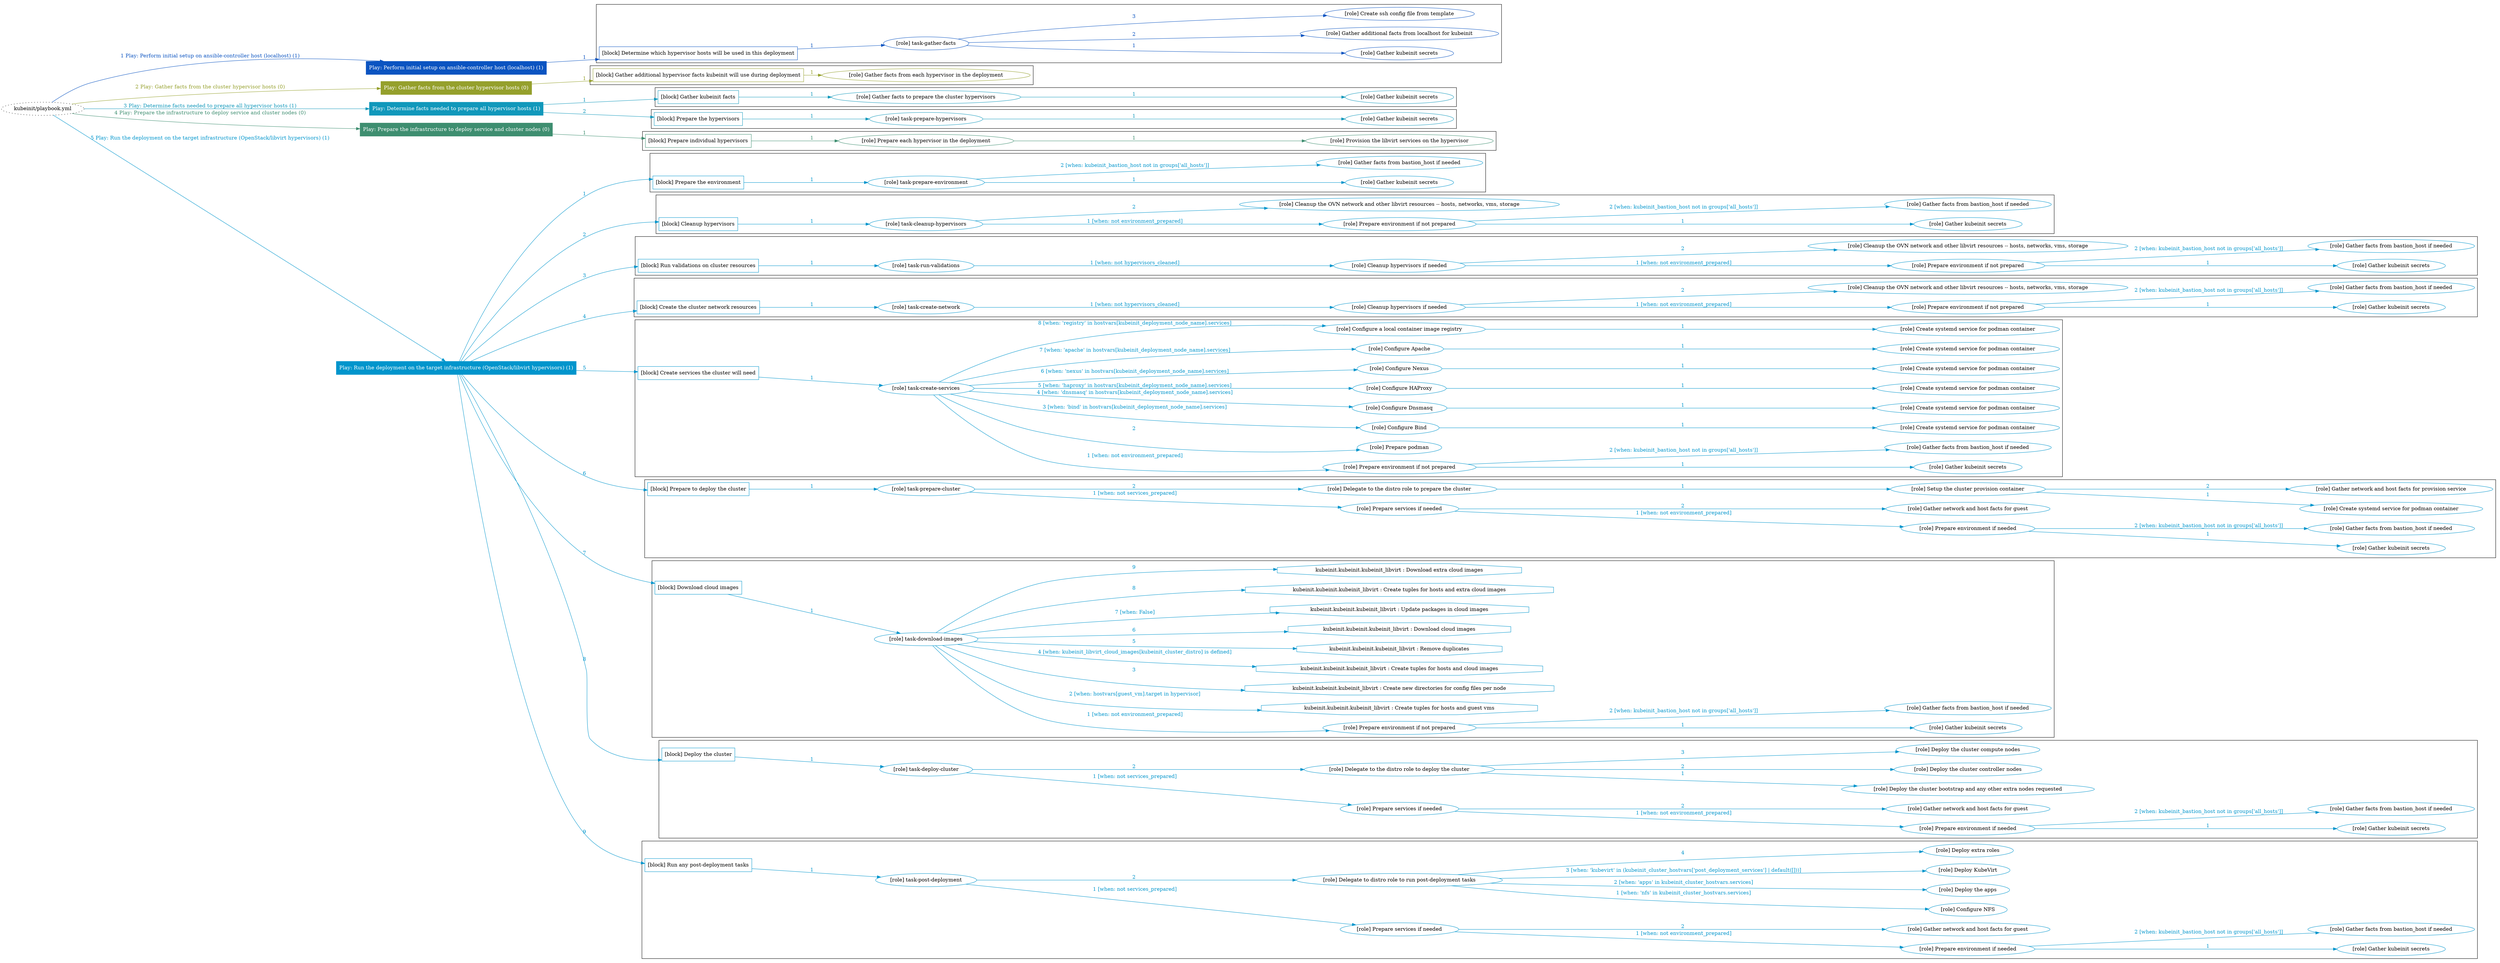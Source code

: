 digraph {
	graph [concentrate=true ordering=in rankdir=LR ratio=fill]
	edge [esep=5 sep=10]
	"kubeinit/playbook.yml" [URL="/home/runner/work/kubeinit/kubeinit/kubeinit/playbook.yml" id=playbook_c3d411af style=dotted]
	"kubeinit/playbook.yml" -> play_475c5aeb [label="1 Play: Perform initial setup on ansible-controller host (localhost) (1)" color="#0b54c1" fontcolor="#0b54c1" id=edge_play_475c5aeb labeltooltip="1 Play: Perform initial setup on ansible-controller host (localhost) (1)" tooltip="1 Play: Perform initial setup on ansible-controller host (localhost) (1)"]
	subgraph "Play: Perform initial setup on ansible-controller host (localhost) (1)" {
		play_475c5aeb [label="Play: Perform initial setup on ansible-controller host (localhost) (1)" URL="/home/runner/work/kubeinit/kubeinit/kubeinit/playbook.yml" color="#0b54c1" fontcolor="#ffffff" id=play_475c5aeb shape=box style=filled tooltip=localhost]
		play_475c5aeb -> block_313d60cf [label=1 color="#0b54c1" fontcolor="#0b54c1" id=edge_block_313d60cf labeltooltip=1 tooltip=1]
		subgraph cluster_block_313d60cf {
			block_313d60cf [label="[block] Determine which hypervisor hosts will be used in this deployment" URL="/home/runner/work/kubeinit/kubeinit/kubeinit/playbook.yml" color="#0b54c1" id=block_313d60cf labeltooltip="Determine which hypervisor hosts will be used in this deployment" shape=box tooltip="Determine which hypervisor hosts will be used in this deployment"]
			block_313d60cf -> role_494fa018 [label="1 " color="#0b54c1" fontcolor="#0b54c1" id=edge_role_494fa018 labeltooltip="1 " tooltip="1 "]
			subgraph "task-gather-facts" {
				role_494fa018 [label="[role] task-gather-facts" URL="/home/runner/work/kubeinit/kubeinit/kubeinit/playbook.yml" color="#0b54c1" id=role_494fa018 tooltip="task-gather-facts"]
				role_494fa018 -> role_35796279 [label="1 " color="#0b54c1" fontcolor="#0b54c1" id=edge_role_35796279 labeltooltip="1 " tooltip="1 "]
				subgraph "Gather kubeinit secrets" {
					role_35796279 [label="[role] Gather kubeinit secrets" URL="/home/runner/.ansible/collections/ansible_collections/kubeinit/kubeinit/roles/kubeinit_prepare/tasks/build_hypervisors_group.yml" color="#0b54c1" id=role_35796279 tooltip="Gather kubeinit secrets"]
				}
				role_494fa018 -> role_2ae1e38d [label="2 " color="#0b54c1" fontcolor="#0b54c1" id=edge_role_2ae1e38d labeltooltip="2 " tooltip="2 "]
				subgraph "Gather additional facts from localhost for kubeinit" {
					role_2ae1e38d [label="[role] Gather additional facts from localhost for kubeinit" URL="/home/runner/.ansible/collections/ansible_collections/kubeinit/kubeinit/roles/kubeinit_prepare/tasks/build_hypervisors_group.yml" color="#0b54c1" id=role_2ae1e38d tooltip="Gather additional facts from localhost for kubeinit"]
				}
				role_494fa018 -> role_df6ce747 [label="3 " color="#0b54c1" fontcolor="#0b54c1" id=edge_role_df6ce747 labeltooltip="3 " tooltip="3 "]
				subgraph "Create ssh config file from template" {
					role_df6ce747 [label="[role] Create ssh config file from template" URL="/home/runner/.ansible/collections/ansible_collections/kubeinit/kubeinit/roles/kubeinit_prepare/tasks/build_hypervisors_group.yml" color="#0b54c1" id=role_df6ce747 tooltip="Create ssh config file from template"]
				}
			}
		}
	}
	"kubeinit/playbook.yml" -> play_babb8f64 [label="2 Play: Gather facts from the cluster hypervisor hosts (0)" color="#95a02c" fontcolor="#95a02c" id=edge_play_babb8f64 labeltooltip="2 Play: Gather facts from the cluster hypervisor hosts (0)" tooltip="2 Play: Gather facts from the cluster hypervisor hosts (0)"]
	subgraph "Play: Gather facts from the cluster hypervisor hosts (0)" {
		play_babb8f64 [label="Play: Gather facts from the cluster hypervisor hosts (0)" URL="/home/runner/work/kubeinit/kubeinit/kubeinit/playbook.yml" color="#95a02c" fontcolor="#ffffff" id=play_babb8f64 shape=box style=filled tooltip="Play: Gather facts from the cluster hypervisor hosts (0)"]
		play_babb8f64 -> block_ed872b72 [label=1 color="#95a02c" fontcolor="#95a02c" id=edge_block_ed872b72 labeltooltip=1 tooltip=1]
		subgraph cluster_block_ed872b72 {
			block_ed872b72 [label="[block] Gather additional hypervisor facts kubeinit will use during deployment" URL="/home/runner/work/kubeinit/kubeinit/kubeinit/playbook.yml" color="#95a02c" id=block_ed872b72 labeltooltip="Gather additional hypervisor facts kubeinit will use during deployment" shape=box tooltip="Gather additional hypervisor facts kubeinit will use during deployment"]
			block_ed872b72 -> role_a826edce [label="1 " color="#95a02c" fontcolor="#95a02c" id=edge_role_a826edce labeltooltip="1 " tooltip="1 "]
			subgraph "Gather facts from each hypervisor in the deployment" {
				role_a826edce [label="[role] Gather facts from each hypervisor in the deployment" URL="/home/runner/work/kubeinit/kubeinit/kubeinit/playbook.yml" color="#95a02c" id=role_a826edce tooltip="Gather facts from each hypervisor in the deployment"]
			}
		}
	}
	"kubeinit/playbook.yml" -> play_6c5be7d2 [label="3 Play: Determine facts needed to prepare all hypervisor hosts (1)" color="#1198bb" fontcolor="#1198bb" id=edge_play_6c5be7d2 labeltooltip="3 Play: Determine facts needed to prepare all hypervisor hosts (1)" tooltip="3 Play: Determine facts needed to prepare all hypervisor hosts (1)"]
	subgraph "Play: Determine facts needed to prepare all hypervisor hosts (1)" {
		play_6c5be7d2 [label="Play: Determine facts needed to prepare all hypervisor hosts (1)" URL="/home/runner/work/kubeinit/kubeinit/kubeinit/playbook.yml" color="#1198bb" fontcolor="#ffffff" id=play_6c5be7d2 shape=box style=filled tooltip=localhost]
		play_6c5be7d2 -> block_81e67b9b [label=1 color="#1198bb" fontcolor="#1198bb" id=edge_block_81e67b9b labeltooltip=1 tooltip=1]
		subgraph cluster_block_81e67b9b {
			block_81e67b9b [label="[block] Gather kubeinit facts" URL="/home/runner/work/kubeinit/kubeinit/kubeinit/playbook.yml" color="#1198bb" id=block_81e67b9b labeltooltip="Gather kubeinit facts" shape=box tooltip="Gather kubeinit facts"]
			block_81e67b9b -> role_1626d536 [label="1 " color="#1198bb" fontcolor="#1198bb" id=edge_role_1626d536 labeltooltip="1 " tooltip="1 "]
			subgraph "Gather facts to prepare the cluster hypervisors" {
				role_1626d536 [label="[role] Gather facts to prepare the cluster hypervisors" URL="/home/runner/work/kubeinit/kubeinit/kubeinit/playbook.yml" color="#1198bb" id=role_1626d536 tooltip="Gather facts to prepare the cluster hypervisors"]
				role_1626d536 -> role_15b16beb [label="1 " color="#1198bb" fontcolor="#1198bb" id=edge_role_15b16beb labeltooltip="1 " tooltip="1 "]
				subgraph "Gather kubeinit secrets" {
					role_15b16beb [label="[role] Gather kubeinit secrets" URL="/home/runner/.ansible/collections/ansible_collections/kubeinit/kubeinit/roles/kubeinit_prepare/tasks/gather_kubeinit_facts.yml" color="#1198bb" id=role_15b16beb tooltip="Gather kubeinit secrets"]
				}
			}
		}
		play_6c5be7d2 -> block_875eafe0 [label=2 color="#1198bb" fontcolor="#1198bb" id=edge_block_875eafe0 labeltooltip=2 tooltip=2]
		subgraph cluster_block_875eafe0 {
			block_875eafe0 [label="[block] Prepare the hypervisors" URL="/home/runner/work/kubeinit/kubeinit/kubeinit/playbook.yml" color="#1198bb" id=block_875eafe0 labeltooltip="Prepare the hypervisors" shape=box tooltip="Prepare the hypervisors"]
			block_875eafe0 -> role_20a3a3e4 [label="1 " color="#1198bb" fontcolor="#1198bb" id=edge_role_20a3a3e4 labeltooltip="1 " tooltip="1 "]
			subgraph "task-prepare-hypervisors" {
				role_20a3a3e4 [label="[role] task-prepare-hypervisors" URL="/home/runner/work/kubeinit/kubeinit/kubeinit/playbook.yml" color="#1198bb" id=role_20a3a3e4 tooltip="task-prepare-hypervisors"]
				role_20a3a3e4 -> role_299aad04 [label="1 " color="#1198bb" fontcolor="#1198bb" id=edge_role_299aad04 labeltooltip="1 " tooltip="1 "]
				subgraph "Gather kubeinit secrets" {
					role_299aad04 [label="[role] Gather kubeinit secrets" URL="/home/runner/.ansible/collections/ansible_collections/kubeinit/kubeinit/roles/kubeinit_prepare/tasks/gather_kubeinit_facts.yml" color="#1198bb" id=role_299aad04 tooltip="Gather kubeinit secrets"]
				}
			}
		}
	}
	"kubeinit/playbook.yml" -> play_3c655bbd [label="4 Play: Prepare the infrastructure to deploy service and cluster nodes (0)" color="#3e8e70" fontcolor="#3e8e70" id=edge_play_3c655bbd labeltooltip="4 Play: Prepare the infrastructure to deploy service and cluster nodes (0)" tooltip="4 Play: Prepare the infrastructure to deploy service and cluster nodes (0)"]
	subgraph "Play: Prepare the infrastructure to deploy service and cluster nodes (0)" {
		play_3c655bbd [label="Play: Prepare the infrastructure to deploy service and cluster nodes (0)" URL="/home/runner/work/kubeinit/kubeinit/kubeinit/playbook.yml" color="#3e8e70" fontcolor="#ffffff" id=play_3c655bbd shape=box style=filled tooltip="Play: Prepare the infrastructure to deploy service and cluster nodes (0)"]
		play_3c655bbd -> block_c55168a2 [label=1 color="#3e8e70" fontcolor="#3e8e70" id=edge_block_c55168a2 labeltooltip=1 tooltip=1]
		subgraph cluster_block_c55168a2 {
			block_c55168a2 [label="[block] Prepare individual hypervisors" URL="/home/runner/work/kubeinit/kubeinit/kubeinit/playbook.yml" color="#3e8e70" id=block_c55168a2 labeltooltip="Prepare individual hypervisors" shape=box tooltip="Prepare individual hypervisors"]
			block_c55168a2 -> role_19f24fe9 [label="1 " color="#3e8e70" fontcolor="#3e8e70" id=edge_role_19f24fe9 labeltooltip="1 " tooltip="1 "]
			subgraph "Prepare each hypervisor in the deployment" {
				role_19f24fe9 [label="[role] Prepare each hypervisor in the deployment" URL="/home/runner/work/kubeinit/kubeinit/kubeinit/playbook.yml" color="#3e8e70" id=role_19f24fe9 tooltip="Prepare each hypervisor in the deployment"]
				role_19f24fe9 -> role_aeeb70b9 [label="1 " color="#3e8e70" fontcolor="#3e8e70" id=edge_role_aeeb70b9 labeltooltip="1 " tooltip="1 "]
				subgraph "Provision the libvirt services on the hypervisor" {
					role_aeeb70b9 [label="[role] Provision the libvirt services on the hypervisor" URL="/home/runner/.ansible/collections/ansible_collections/kubeinit/kubeinit/roles/kubeinit_prepare/tasks/prepare_hypervisor.yml" color="#3e8e70" id=role_aeeb70b9 tooltip="Provision the libvirt services on the hypervisor"]
				}
			}
		}
	}
	"kubeinit/playbook.yml" -> play_76abeaf4 [label="5 Play: Run the deployment on the target infrastructure (OpenStack/libvirt hypervisors) (1)" color="#0095cc" fontcolor="#0095cc" id=edge_play_76abeaf4 labeltooltip="5 Play: Run the deployment on the target infrastructure (OpenStack/libvirt hypervisors) (1)" tooltip="5 Play: Run the deployment on the target infrastructure (OpenStack/libvirt hypervisors) (1)"]
	subgraph "Play: Run the deployment on the target infrastructure (OpenStack/libvirt hypervisors) (1)" {
		play_76abeaf4 [label="Play: Run the deployment on the target infrastructure (OpenStack/libvirt hypervisors) (1)" URL="/home/runner/work/kubeinit/kubeinit/kubeinit/playbook.yml" color="#0095cc" fontcolor="#ffffff" id=play_76abeaf4 shape=box style=filled tooltip=localhost]
		play_76abeaf4 -> block_72ba8a3d [label=1 color="#0095cc" fontcolor="#0095cc" id=edge_block_72ba8a3d labeltooltip=1 tooltip=1]
		subgraph cluster_block_72ba8a3d {
			block_72ba8a3d [label="[block] Prepare the environment" URL="/home/runner/work/kubeinit/kubeinit/kubeinit/playbook.yml" color="#0095cc" id=block_72ba8a3d labeltooltip="Prepare the environment" shape=box tooltip="Prepare the environment"]
			block_72ba8a3d -> role_236fcc80 [label="1 " color="#0095cc" fontcolor="#0095cc" id=edge_role_236fcc80 labeltooltip="1 " tooltip="1 "]
			subgraph "task-prepare-environment" {
				role_236fcc80 [label="[role] task-prepare-environment" URL="/home/runner/work/kubeinit/kubeinit/kubeinit/playbook.yml" color="#0095cc" id=role_236fcc80 tooltip="task-prepare-environment"]
				role_236fcc80 -> role_4f8e2101 [label="1 " color="#0095cc" fontcolor="#0095cc" id=edge_role_4f8e2101 labeltooltip="1 " tooltip="1 "]
				subgraph "Gather kubeinit secrets" {
					role_4f8e2101 [label="[role] Gather kubeinit secrets" URL="/home/runner/.ansible/collections/ansible_collections/kubeinit/kubeinit/roles/kubeinit_prepare/tasks/gather_kubeinit_facts.yml" color="#0095cc" id=role_4f8e2101 tooltip="Gather kubeinit secrets"]
				}
				role_236fcc80 -> role_6fef2965 [label="2 [when: kubeinit_bastion_host not in groups['all_hosts']]" color="#0095cc" fontcolor="#0095cc" id=edge_role_6fef2965 labeltooltip="2 [when: kubeinit_bastion_host not in groups['all_hosts']]" tooltip="2 [when: kubeinit_bastion_host not in groups['all_hosts']]"]
				subgraph "Gather facts from bastion_host if needed" {
					role_6fef2965 [label="[role] Gather facts from bastion_host if needed" URL="/home/runner/.ansible/collections/ansible_collections/kubeinit/kubeinit/roles/kubeinit_prepare/tasks/main.yml" color="#0095cc" id=role_6fef2965 tooltip="Gather facts from bastion_host if needed"]
				}
			}
		}
		play_76abeaf4 -> block_6d4f36ee [label=2 color="#0095cc" fontcolor="#0095cc" id=edge_block_6d4f36ee labeltooltip=2 tooltip=2]
		subgraph cluster_block_6d4f36ee {
			block_6d4f36ee [label="[block] Cleanup hypervisors" URL="/home/runner/work/kubeinit/kubeinit/kubeinit/playbook.yml" color="#0095cc" id=block_6d4f36ee labeltooltip="Cleanup hypervisors" shape=box tooltip="Cleanup hypervisors"]
			block_6d4f36ee -> role_5893a1d4 [label="1 " color="#0095cc" fontcolor="#0095cc" id=edge_role_5893a1d4 labeltooltip="1 " tooltip="1 "]
			subgraph "task-cleanup-hypervisors" {
				role_5893a1d4 [label="[role] task-cleanup-hypervisors" URL="/home/runner/work/kubeinit/kubeinit/kubeinit/playbook.yml" color="#0095cc" id=role_5893a1d4 tooltip="task-cleanup-hypervisors"]
				role_5893a1d4 -> role_d867b64d [label="1 [when: not environment_prepared]" color="#0095cc" fontcolor="#0095cc" id=edge_role_d867b64d labeltooltip="1 [when: not environment_prepared]" tooltip="1 [when: not environment_prepared]"]
				subgraph "Prepare environment if not prepared" {
					role_d867b64d [label="[role] Prepare environment if not prepared" URL="/home/runner/.ansible/collections/ansible_collections/kubeinit/kubeinit/roles/kubeinit_libvirt/tasks/cleanup_hypervisors.yml" color="#0095cc" id=role_d867b64d tooltip="Prepare environment if not prepared"]
					role_d867b64d -> role_f54c5a6e [label="1 " color="#0095cc" fontcolor="#0095cc" id=edge_role_f54c5a6e labeltooltip="1 " tooltip="1 "]
					subgraph "Gather kubeinit secrets" {
						role_f54c5a6e [label="[role] Gather kubeinit secrets" URL="/home/runner/.ansible/collections/ansible_collections/kubeinit/kubeinit/roles/kubeinit_prepare/tasks/gather_kubeinit_facts.yml" color="#0095cc" id=role_f54c5a6e tooltip="Gather kubeinit secrets"]
					}
					role_d867b64d -> role_cecc98e5 [label="2 [when: kubeinit_bastion_host not in groups['all_hosts']]" color="#0095cc" fontcolor="#0095cc" id=edge_role_cecc98e5 labeltooltip="2 [when: kubeinit_bastion_host not in groups['all_hosts']]" tooltip="2 [when: kubeinit_bastion_host not in groups['all_hosts']]"]
					subgraph "Gather facts from bastion_host if needed" {
						role_cecc98e5 [label="[role] Gather facts from bastion_host if needed" URL="/home/runner/.ansible/collections/ansible_collections/kubeinit/kubeinit/roles/kubeinit_prepare/tasks/main.yml" color="#0095cc" id=role_cecc98e5 tooltip="Gather facts from bastion_host if needed"]
					}
				}
				role_5893a1d4 -> role_b8fb9c03 [label="2 " color="#0095cc" fontcolor="#0095cc" id=edge_role_b8fb9c03 labeltooltip="2 " tooltip="2 "]
				subgraph "Cleanup the OVN network and other libvirt resources -- hosts, networks, vms, storage" {
					role_b8fb9c03 [label="[role] Cleanup the OVN network and other libvirt resources -- hosts, networks, vms, storage" URL="/home/runner/.ansible/collections/ansible_collections/kubeinit/kubeinit/roles/kubeinit_libvirt/tasks/cleanup_hypervisors.yml" color="#0095cc" id=role_b8fb9c03 tooltip="Cleanup the OVN network and other libvirt resources -- hosts, networks, vms, storage"]
				}
			}
		}
		play_76abeaf4 -> block_76e96969 [label=3 color="#0095cc" fontcolor="#0095cc" id=edge_block_76e96969 labeltooltip=3 tooltip=3]
		subgraph cluster_block_76e96969 {
			block_76e96969 [label="[block] Run validations on cluster resources" URL="/home/runner/work/kubeinit/kubeinit/kubeinit/playbook.yml" color="#0095cc" id=block_76e96969 labeltooltip="Run validations on cluster resources" shape=box tooltip="Run validations on cluster resources"]
			block_76e96969 -> role_a6fab56f [label="1 " color="#0095cc" fontcolor="#0095cc" id=edge_role_a6fab56f labeltooltip="1 " tooltip="1 "]
			subgraph "task-run-validations" {
				role_a6fab56f [label="[role] task-run-validations" URL="/home/runner/work/kubeinit/kubeinit/kubeinit/playbook.yml" color="#0095cc" id=role_a6fab56f tooltip="task-run-validations"]
				role_a6fab56f -> role_63709965 [label="1 [when: not hypervisors_cleaned]" color="#0095cc" fontcolor="#0095cc" id=edge_role_63709965 labeltooltip="1 [when: not hypervisors_cleaned]" tooltip="1 [when: not hypervisors_cleaned]"]
				subgraph "Cleanup hypervisors if needed" {
					role_63709965 [label="[role] Cleanup hypervisors if needed" URL="/home/runner/.ansible/collections/ansible_collections/kubeinit/kubeinit/roles/kubeinit_validations/tasks/main.yml" color="#0095cc" id=role_63709965 tooltip="Cleanup hypervisors if needed"]
					role_63709965 -> role_f6269d09 [label="1 [when: not environment_prepared]" color="#0095cc" fontcolor="#0095cc" id=edge_role_f6269d09 labeltooltip="1 [when: not environment_prepared]" tooltip="1 [when: not environment_prepared]"]
					subgraph "Prepare environment if not prepared" {
						role_f6269d09 [label="[role] Prepare environment if not prepared" URL="/home/runner/.ansible/collections/ansible_collections/kubeinit/kubeinit/roles/kubeinit_libvirt/tasks/cleanup_hypervisors.yml" color="#0095cc" id=role_f6269d09 tooltip="Prepare environment if not prepared"]
						role_f6269d09 -> role_ca8cfcd0 [label="1 " color="#0095cc" fontcolor="#0095cc" id=edge_role_ca8cfcd0 labeltooltip="1 " tooltip="1 "]
						subgraph "Gather kubeinit secrets" {
							role_ca8cfcd0 [label="[role] Gather kubeinit secrets" URL="/home/runner/.ansible/collections/ansible_collections/kubeinit/kubeinit/roles/kubeinit_prepare/tasks/gather_kubeinit_facts.yml" color="#0095cc" id=role_ca8cfcd0 tooltip="Gather kubeinit secrets"]
						}
						role_f6269d09 -> role_f629427e [label="2 [when: kubeinit_bastion_host not in groups['all_hosts']]" color="#0095cc" fontcolor="#0095cc" id=edge_role_f629427e labeltooltip="2 [when: kubeinit_bastion_host not in groups['all_hosts']]" tooltip="2 [when: kubeinit_bastion_host not in groups['all_hosts']]"]
						subgraph "Gather facts from bastion_host if needed" {
							role_f629427e [label="[role] Gather facts from bastion_host if needed" URL="/home/runner/.ansible/collections/ansible_collections/kubeinit/kubeinit/roles/kubeinit_prepare/tasks/main.yml" color="#0095cc" id=role_f629427e tooltip="Gather facts from bastion_host if needed"]
						}
					}
					role_63709965 -> role_86362fe7 [label="2 " color="#0095cc" fontcolor="#0095cc" id=edge_role_86362fe7 labeltooltip="2 " tooltip="2 "]
					subgraph "Cleanup the OVN network and other libvirt resources -- hosts, networks, vms, storage" {
						role_86362fe7 [label="[role] Cleanup the OVN network and other libvirt resources -- hosts, networks, vms, storage" URL="/home/runner/.ansible/collections/ansible_collections/kubeinit/kubeinit/roles/kubeinit_libvirt/tasks/cleanup_hypervisors.yml" color="#0095cc" id=role_86362fe7 tooltip="Cleanup the OVN network and other libvirt resources -- hosts, networks, vms, storage"]
					}
				}
			}
		}
		play_76abeaf4 -> block_5ccdeb59 [label=4 color="#0095cc" fontcolor="#0095cc" id=edge_block_5ccdeb59 labeltooltip=4 tooltip=4]
		subgraph cluster_block_5ccdeb59 {
			block_5ccdeb59 [label="[block] Create the cluster network resources" URL="/home/runner/work/kubeinit/kubeinit/kubeinit/playbook.yml" color="#0095cc" id=block_5ccdeb59 labeltooltip="Create the cluster network resources" shape=box tooltip="Create the cluster network resources"]
			block_5ccdeb59 -> role_45ecef18 [label="1 " color="#0095cc" fontcolor="#0095cc" id=edge_role_45ecef18 labeltooltip="1 " tooltip="1 "]
			subgraph "task-create-network" {
				role_45ecef18 [label="[role] task-create-network" URL="/home/runner/work/kubeinit/kubeinit/kubeinit/playbook.yml" color="#0095cc" id=role_45ecef18 tooltip="task-create-network"]
				role_45ecef18 -> role_aa0db50a [label="1 [when: not hypervisors_cleaned]" color="#0095cc" fontcolor="#0095cc" id=edge_role_aa0db50a labeltooltip="1 [when: not hypervisors_cleaned]" tooltip="1 [when: not hypervisors_cleaned]"]
				subgraph "Cleanup hypervisors if needed" {
					role_aa0db50a [label="[role] Cleanup hypervisors if needed" URL="/home/runner/.ansible/collections/ansible_collections/kubeinit/kubeinit/roles/kubeinit_libvirt/tasks/create_network.yml" color="#0095cc" id=role_aa0db50a tooltip="Cleanup hypervisors if needed"]
					role_aa0db50a -> role_0e0468fe [label="1 [when: not environment_prepared]" color="#0095cc" fontcolor="#0095cc" id=edge_role_0e0468fe labeltooltip="1 [when: not environment_prepared]" tooltip="1 [when: not environment_prepared]"]
					subgraph "Prepare environment if not prepared" {
						role_0e0468fe [label="[role] Prepare environment if not prepared" URL="/home/runner/.ansible/collections/ansible_collections/kubeinit/kubeinit/roles/kubeinit_libvirt/tasks/cleanup_hypervisors.yml" color="#0095cc" id=role_0e0468fe tooltip="Prepare environment if not prepared"]
						role_0e0468fe -> role_7647afaf [label="1 " color="#0095cc" fontcolor="#0095cc" id=edge_role_7647afaf labeltooltip="1 " tooltip="1 "]
						subgraph "Gather kubeinit secrets" {
							role_7647afaf [label="[role] Gather kubeinit secrets" URL="/home/runner/.ansible/collections/ansible_collections/kubeinit/kubeinit/roles/kubeinit_prepare/tasks/gather_kubeinit_facts.yml" color="#0095cc" id=role_7647afaf tooltip="Gather kubeinit secrets"]
						}
						role_0e0468fe -> role_2695d6f1 [label="2 [when: kubeinit_bastion_host not in groups['all_hosts']]" color="#0095cc" fontcolor="#0095cc" id=edge_role_2695d6f1 labeltooltip="2 [when: kubeinit_bastion_host not in groups['all_hosts']]" tooltip="2 [when: kubeinit_bastion_host not in groups['all_hosts']]"]
						subgraph "Gather facts from bastion_host if needed" {
							role_2695d6f1 [label="[role] Gather facts from bastion_host if needed" URL="/home/runner/.ansible/collections/ansible_collections/kubeinit/kubeinit/roles/kubeinit_prepare/tasks/main.yml" color="#0095cc" id=role_2695d6f1 tooltip="Gather facts from bastion_host if needed"]
						}
					}
					role_aa0db50a -> role_57400577 [label="2 " color="#0095cc" fontcolor="#0095cc" id=edge_role_57400577 labeltooltip="2 " tooltip="2 "]
					subgraph "Cleanup the OVN network and other libvirt resources -- hosts, networks, vms, storage" {
						role_57400577 [label="[role] Cleanup the OVN network and other libvirt resources -- hosts, networks, vms, storage" URL="/home/runner/.ansible/collections/ansible_collections/kubeinit/kubeinit/roles/kubeinit_libvirt/tasks/cleanup_hypervisors.yml" color="#0095cc" id=role_57400577 tooltip="Cleanup the OVN network and other libvirt resources -- hosts, networks, vms, storage"]
					}
				}
			}
		}
		play_76abeaf4 -> block_93fc1c62 [label=5 color="#0095cc" fontcolor="#0095cc" id=edge_block_93fc1c62 labeltooltip=5 tooltip=5]
		subgraph cluster_block_93fc1c62 {
			block_93fc1c62 [label="[block] Create services the cluster will need" URL="/home/runner/work/kubeinit/kubeinit/kubeinit/playbook.yml" color="#0095cc" id=block_93fc1c62 labeltooltip="Create services the cluster will need" shape=box tooltip="Create services the cluster will need"]
			block_93fc1c62 -> role_31ae6ab7 [label="1 " color="#0095cc" fontcolor="#0095cc" id=edge_role_31ae6ab7 labeltooltip="1 " tooltip="1 "]
			subgraph "task-create-services" {
				role_31ae6ab7 [label="[role] task-create-services" URL="/home/runner/work/kubeinit/kubeinit/kubeinit/playbook.yml" color="#0095cc" id=role_31ae6ab7 tooltip="task-create-services"]
				role_31ae6ab7 -> role_93632678 [label="1 [when: not environment_prepared]" color="#0095cc" fontcolor="#0095cc" id=edge_role_93632678 labeltooltip="1 [when: not environment_prepared]" tooltip="1 [when: not environment_prepared]"]
				subgraph "Prepare environment if not prepared" {
					role_93632678 [label="[role] Prepare environment if not prepared" URL="/home/runner/.ansible/collections/ansible_collections/kubeinit/kubeinit/roles/kubeinit_services/tasks/main.yml" color="#0095cc" id=role_93632678 tooltip="Prepare environment if not prepared"]
					role_93632678 -> role_5ee9efbe [label="1 " color="#0095cc" fontcolor="#0095cc" id=edge_role_5ee9efbe labeltooltip="1 " tooltip="1 "]
					subgraph "Gather kubeinit secrets" {
						role_5ee9efbe [label="[role] Gather kubeinit secrets" URL="/home/runner/.ansible/collections/ansible_collections/kubeinit/kubeinit/roles/kubeinit_prepare/tasks/gather_kubeinit_facts.yml" color="#0095cc" id=role_5ee9efbe tooltip="Gather kubeinit secrets"]
					}
					role_93632678 -> role_63ddbcf2 [label="2 [when: kubeinit_bastion_host not in groups['all_hosts']]" color="#0095cc" fontcolor="#0095cc" id=edge_role_63ddbcf2 labeltooltip="2 [when: kubeinit_bastion_host not in groups['all_hosts']]" tooltip="2 [when: kubeinit_bastion_host not in groups['all_hosts']]"]
					subgraph "Gather facts from bastion_host if needed" {
						role_63ddbcf2 [label="[role] Gather facts from bastion_host if needed" URL="/home/runner/.ansible/collections/ansible_collections/kubeinit/kubeinit/roles/kubeinit_prepare/tasks/main.yml" color="#0095cc" id=role_63ddbcf2 tooltip="Gather facts from bastion_host if needed"]
					}
				}
				role_31ae6ab7 -> role_18416653 [label="2 " color="#0095cc" fontcolor="#0095cc" id=edge_role_18416653 labeltooltip="2 " tooltip="2 "]
				subgraph "Prepare podman" {
					role_18416653 [label="[role] Prepare podman" URL="/home/runner/.ansible/collections/ansible_collections/kubeinit/kubeinit/roles/kubeinit_services/tasks/00_create_service_pod.yml" color="#0095cc" id=role_18416653 tooltip="Prepare podman"]
				}
				role_31ae6ab7 -> role_79dad7a5 [label="3 [when: 'bind' in hostvars[kubeinit_deployment_node_name].services]" color="#0095cc" fontcolor="#0095cc" id=edge_role_79dad7a5 labeltooltip="3 [when: 'bind' in hostvars[kubeinit_deployment_node_name].services]" tooltip="3 [when: 'bind' in hostvars[kubeinit_deployment_node_name].services]"]
				subgraph "Configure Bind" {
					role_79dad7a5 [label="[role] Configure Bind" URL="/home/runner/.ansible/collections/ansible_collections/kubeinit/kubeinit/roles/kubeinit_services/tasks/start_services_containers.yml" color="#0095cc" id=role_79dad7a5 tooltip="Configure Bind"]
					role_79dad7a5 -> role_786ab68a [label="1 " color="#0095cc" fontcolor="#0095cc" id=edge_role_786ab68a labeltooltip="1 " tooltip="1 "]
					subgraph "Create systemd service for podman container" {
						role_786ab68a [label="[role] Create systemd service for podman container" URL="/home/runner/.ansible/collections/ansible_collections/kubeinit/kubeinit/roles/kubeinit_bind/tasks/main.yml" color="#0095cc" id=role_786ab68a tooltip="Create systemd service for podman container"]
					}
				}
				role_31ae6ab7 -> role_233260f6 [label="4 [when: 'dnsmasq' in hostvars[kubeinit_deployment_node_name].services]" color="#0095cc" fontcolor="#0095cc" id=edge_role_233260f6 labeltooltip="4 [when: 'dnsmasq' in hostvars[kubeinit_deployment_node_name].services]" tooltip="4 [when: 'dnsmasq' in hostvars[kubeinit_deployment_node_name].services]"]
				subgraph "Configure Dnsmasq" {
					role_233260f6 [label="[role] Configure Dnsmasq" URL="/home/runner/.ansible/collections/ansible_collections/kubeinit/kubeinit/roles/kubeinit_services/tasks/start_services_containers.yml" color="#0095cc" id=role_233260f6 tooltip="Configure Dnsmasq"]
					role_233260f6 -> role_5e3af979 [label="1 " color="#0095cc" fontcolor="#0095cc" id=edge_role_5e3af979 labeltooltip="1 " tooltip="1 "]
					subgraph "Create systemd service for podman container" {
						role_5e3af979 [label="[role] Create systemd service for podman container" URL="/home/runner/.ansible/collections/ansible_collections/kubeinit/kubeinit/roles/kubeinit_dnsmasq/tasks/main.yml" color="#0095cc" id=role_5e3af979 tooltip="Create systemd service for podman container"]
					}
				}
				role_31ae6ab7 -> role_8b109410 [label="5 [when: 'haproxy' in hostvars[kubeinit_deployment_node_name].services]" color="#0095cc" fontcolor="#0095cc" id=edge_role_8b109410 labeltooltip="5 [when: 'haproxy' in hostvars[kubeinit_deployment_node_name].services]" tooltip="5 [when: 'haproxy' in hostvars[kubeinit_deployment_node_name].services]"]
				subgraph "Configure HAProxy" {
					role_8b109410 [label="[role] Configure HAProxy" URL="/home/runner/.ansible/collections/ansible_collections/kubeinit/kubeinit/roles/kubeinit_services/tasks/start_services_containers.yml" color="#0095cc" id=role_8b109410 tooltip="Configure HAProxy"]
					role_8b109410 -> role_4b29abe8 [label="1 " color="#0095cc" fontcolor="#0095cc" id=edge_role_4b29abe8 labeltooltip="1 " tooltip="1 "]
					subgraph "Create systemd service for podman container" {
						role_4b29abe8 [label="[role] Create systemd service for podman container" URL="/home/runner/.ansible/collections/ansible_collections/kubeinit/kubeinit/roles/kubeinit_haproxy/tasks/main.yml" color="#0095cc" id=role_4b29abe8 tooltip="Create systemd service for podman container"]
					}
				}
				role_31ae6ab7 -> role_ba210a74 [label="6 [when: 'nexus' in hostvars[kubeinit_deployment_node_name].services]" color="#0095cc" fontcolor="#0095cc" id=edge_role_ba210a74 labeltooltip="6 [when: 'nexus' in hostvars[kubeinit_deployment_node_name].services]" tooltip="6 [when: 'nexus' in hostvars[kubeinit_deployment_node_name].services]"]
				subgraph "Configure Nexus" {
					role_ba210a74 [label="[role] Configure Nexus" URL="/home/runner/.ansible/collections/ansible_collections/kubeinit/kubeinit/roles/kubeinit_services/tasks/start_services_containers.yml" color="#0095cc" id=role_ba210a74 tooltip="Configure Nexus"]
					role_ba210a74 -> role_763a1618 [label="1 " color="#0095cc" fontcolor="#0095cc" id=edge_role_763a1618 labeltooltip="1 " tooltip="1 "]
					subgraph "Create systemd service for podman container" {
						role_763a1618 [label="[role] Create systemd service for podman container" URL="/home/runner/.ansible/collections/ansible_collections/kubeinit/kubeinit/roles/kubeinit_nexus/tasks/main.yml" color="#0095cc" id=role_763a1618 tooltip="Create systemd service for podman container"]
					}
				}
				role_31ae6ab7 -> role_dcbc4fea [label="7 [when: 'apache' in hostvars[kubeinit_deployment_node_name].services]" color="#0095cc" fontcolor="#0095cc" id=edge_role_dcbc4fea labeltooltip="7 [when: 'apache' in hostvars[kubeinit_deployment_node_name].services]" tooltip="7 [when: 'apache' in hostvars[kubeinit_deployment_node_name].services]"]
				subgraph "Configure Apache" {
					role_dcbc4fea [label="[role] Configure Apache" URL="/home/runner/.ansible/collections/ansible_collections/kubeinit/kubeinit/roles/kubeinit_services/tasks/start_services_containers.yml" color="#0095cc" id=role_dcbc4fea tooltip="Configure Apache"]
					role_dcbc4fea -> role_d536b3c7 [label="1 " color="#0095cc" fontcolor="#0095cc" id=edge_role_d536b3c7 labeltooltip="1 " tooltip="1 "]
					subgraph "Create systemd service for podman container" {
						role_d536b3c7 [label="[role] Create systemd service for podman container" URL="/home/runner/.ansible/collections/ansible_collections/kubeinit/kubeinit/roles/kubeinit_apache/tasks/main.yml" color="#0095cc" id=role_d536b3c7 tooltip="Create systemd service for podman container"]
					}
				}
				role_31ae6ab7 -> role_97ca729e [label="8 [when: 'registry' in hostvars[kubeinit_deployment_node_name].services]" color="#0095cc" fontcolor="#0095cc" id=edge_role_97ca729e labeltooltip="8 [when: 'registry' in hostvars[kubeinit_deployment_node_name].services]" tooltip="8 [when: 'registry' in hostvars[kubeinit_deployment_node_name].services]"]
				subgraph "Configure a local container image registry" {
					role_97ca729e [label="[role] Configure a local container image registry" URL="/home/runner/.ansible/collections/ansible_collections/kubeinit/kubeinit/roles/kubeinit_services/tasks/start_services_containers.yml" color="#0095cc" id=role_97ca729e tooltip="Configure a local container image registry"]
					role_97ca729e -> role_655910ce [label="1 " color="#0095cc" fontcolor="#0095cc" id=edge_role_655910ce labeltooltip="1 " tooltip="1 "]
					subgraph "Create systemd service for podman container" {
						role_655910ce [label="[role] Create systemd service for podman container" URL="/home/runner/.ansible/collections/ansible_collections/kubeinit/kubeinit/roles/kubeinit_registry/tasks/main.yml" color="#0095cc" id=role_655910ce tooltip="Create systemd service for podman container"]
					}
				}
			}
		}
		play_76abeaf4 -> block_acf4bd11 [label=6 color="#0095cc" fontcolor="#0095cc" id=edge_block_acf4bd11 labeltooltip=6 tooltip=6]
		subgraph cluster_block_acf4bd11 {
			block_acf4bd11 [label="[block] Prepare to deploy the cluster" URL="/home/runner/work/kubeinit/kubeinit/kubeinit/playbook.yml" color="#0095cc" id=block_acf4bd11 labeltooltip="Prepare to deploy the cluster" shape=box tooltip="Prepare to deploy the cluster"]
			block_acf4bd11 -> role_26a0c74c [label="1 " color="#0095cc" fontcolor="#0095cc" id=edge_role_26a0c74c labeltooltip="1 " tooltip="1 "]
			subgraph "task-prepare-cluster" {
				role_26a0c74c [label="[role] task-prepare-cluster" URL="/home/runner/work/kubeinit/kubeinit/kubeinit/playbook.yml" color="#0095cc" id=role_26a0c74c tooltip="task-prepare-cluster"]
				role_26a0c74c -> role_893db25e [label="1 [when: not services_prepared]" color="#0095cc" fontcolor="#0095cc" id=edge_role_893db25e labeltooltip="1 [when: not services_prepared]" tooltip="1 [when: not services_prepared]"]
				subgraph "Prepare services if needed" {
					role_893db25e [label="[role] Prepare services if needed" URL="/home/runner/.ansible/collections/ansible_collections/kubeinit/kubeinit/roles/kubeinit_prepare/tasks/prepare_cluster.yml" color="#0095cc" id=role_893db25e tooltip="Prepare services if needed"]
					role_893db25e -> role_f29063b1 [label="1 [when: not environment_prepared]" color="#0095cc" fontcolor="#0095cc" id=edge_role_f29063b1 labeltooltip="1 [when: not environment_prepared]" tooltip="1 [when: not environment_prepared]"]
					subgraph "Prepare environment if needed" {
						role_f29063b1 [label="[role] Prepare environment if needed" URL="/home/runner/.ansible/collections/ansible_collections/kubeinit/kubeinit/roles/kubeinit_services/tasks/prepare_services.yml" color="#0095cc" id=role_f29063b1 tooltip="Prepare environment if needed"]
						role_f29063b1 -> role_9dfe3572 [label="1 " color="#0095cc" fontcolor="#0095cc" id=edge_role_9dfe3572 labeltooltip="1 " tooltip="1 "]
						subgraph "Gather kubeinit secrets" {
							role_9dfe3572 [label="[role] Gather kubeinit secrets" URL="/home/runner/.ansible/collections/ansible_collections/kubeinit/kubeinit/roles/kubeinit_prepare/tasks/gather_kubeinit_facts.yml" color="#0095cc" id=role_9dfe3572 tooltip="Gather kubeinit secrets"]
						}
						role_f29063b1 -> role_594c184c [label="2 [when: kubeinit_bastion_host not in groups['all_hosts']]" color="#0095cc" fontcolor="#0095cc" id=edge_role_594c184c labeltooltip="2 [when: kubeinit_bastion_host not in groups['all_hosts']]" tooltip="2 [when: kubeinit_bastion_host not in groups['all_hosts']]"]
						subgraph "Gather facts from bastion_host if needed" {
							role_594c184c [label="[role] Gather facts from bastion_host if needed" URL="/home/runner/.ansible/collections/ansible_collections/kubeinit/kubeinit/roles/kubeinit_prepare/tasks/main.yml" color="#0095cc" id=role_594c184c tooltip="Gather facts from bastion_host if needed"]
						}
					}
					role_893db25e -> role_c9d4f51b [label="2 " color="#0095cc" fontcolor="#0095cc" id=edge_role_c9d4f51b labeltooltip="2 " tooltip="2 "]
					subgraph "Gather network and host facts for guest" {
						role_c9d4f51b [label="[role] Gather network and host facts for guest" URL="/home/runner/.ansible/collections/ansible_collections/kubeinit/kubeinit/roles/kubeinit_services/tasks/prepare_services.yml" color="#0095cc" id=role_c9d4f51b tooltip="Gather network and host facts for guest"]
					}
				}
				role_26a0c74c -> role_cf4cb65f [label="2 " color="#0095cc" fontcolor="#0095cc" id=edge_role_cf4cb65f labeltooltip="2 " tooltip="2 "]
				subgraph "Delegate to the distro role to prepare the cluster" {
					role_cf4cb65f [label="[role] Delegate to the distro role to prepare the cluster" URL="/home/runner/.ansible/collections/ansible_collections/kubeinit/kubeinit/roles/kubeinit_prepare/tasks/prepare_cluster.yml" color="#0095cc" id=role_cf4cb65f tooltip="Delegate to the distro role to prepare the cluster"]
					role_cf4cb65f -> role_a42ab9eb [label="1 " color="#0095cc" fontcolor="#0095cc" id=edge_role_a42ab9eb labeltooltip="1 " tooltip="1 "]
					subgraph "Setup the cluster provision container" {
						role_a42ab9eb [label="[role] Setup the cluster provision container" URL="/home/runner/.ansible/collections/ansible_collections/kubeinit/kubeinit/roles/kubeinit_openshift/tasks/prepare_cluster.yml" color="#0095cc" id=role_a42ab9eb tooltip="Setup the cluster provision container"]
						role_a42ab9eb -> role_a1d78b05 [label="1 " color="#0095cc" fontcolor="#0095cc" id=edge_role_a1d78b05 labeltooltip="1 " tooltip="1 "]
						subgraph "Create systemd service for podman container" {
							role_a1d78b05 [label="[role] Create systemd service for podman container" URL="/home/runner/.ansible/collections/ansible_collections/kubeinit/kubeinit/roles/kubeinit_services/tasks/create_provision_container.yml" color="#0095cc" id=role_a1d78b05 tooltip="Create systemd service for podman container"]
						}
						role_a42ab9eb -> role_9a5c60fd [label="2 " color="#0095cc" fontcolor="#0095cc" id=edge_role_9a5c60fd labeltooltip="2 " tooltip="2 "]
						subgraph "Gather network and host facts for provision service" {
							role_9a5c60fd [label="[role] Gather network and host facts for provision service" URL="/home/runner/.ansible/collections/ansible_collections/kubeinit/kubeinit/roles/kubeinit_services/tasks/create_provision_container.yml" color="#0095cc" id=role_9a5c60fd tooltip="Gather network and host facts for provision service"]
						}
					}
				}
			}
		}
		play_76abeaf4 -> block_481d839a [label=7 color="#0095cc" fontcolor="#0095cc" id=edge_block_481d839a labeltooltip=7 tooltip=7]
		subgraph cluster_block_481d839a {
			block_481d839a [label="[block] Download cloud images" URL="/home/runner/work/kubeinit/kubeinit/kubeinit/playbook.yml" color="#0095cc" id=block_481d839a labeltooltip="Download cloud images" shape=box tooltip="Download cloud images"]
			block_481d839a -> role_9fa8f197 [label="1 " color="#0095cc" fontcolor="#0095cc" id=edge_role_9fa8f197 labeltooltip="1 " tooltip="1 "]
			subgraph "task-download-images" {
				role_9fa8f197 [label="[role] task-download-images" URL="/home/runner/work/kubeinit/kubeinit/kubeinit/playbook.yml" color="#0095cc" id=role_9fa8f197 tooltip="task-download-images"]
				role_9fa8f197 -> role_09903b13 [label="1 [when: not environment_prepared]" color="#0095cc" fontcolor="#0095cc" id=edge_role_09903b13 labeltooltip="1 [when: not environment_prepared]" tooltip="1 [when: not environment_prepared]"]
				subgraph "Prepare environment if not prepared" {
					role_09903b13 [label="[role] Prepare environment if not prepared" URL="/home/runner/.ansible/collections/ansible_collections/kubeinit/kubeinit/roles/kubeinit_libvirt/tasks/download_cloud_images.yml" color="#0095cc" id=role_09903b13 tooltip="Prepare environment if not prepared"]
					role_09903b13 -> role_074b8fb2 [label="1 " color="#0095cc" fontcolor="#0095cc" id=edge_role_074b8fb2 labeltooltip="1 " tooltip="1 "]
					subgraph "Gather kubeinit secrets" {
						role_074b8fb2 [label="[role] Gather kubeinit secrets" URL="/home/runner/.ansible/collections/ansible_collections/kubeinit/kubeinit/roles/kubeinit_prepare/tasks/gather_kubeinit_facts.yml" color="#0095cc" id=role_074b8fb2 tooltip="Gather kubeinit secrets"]
					}
					role_09903b13 -> role_29984551 [label="2 [when: kubeinit_bastion_host not in groups['all_hosts']]" color="#0095cc" fontcolor="#0095cc" id=edge_role_29984551 labeltooltip="2 [when: kubeinit_bastion_host not in groups['all_hosts']]" tooltip="2 [when: kubeinit_bastion_host not in groups['all_hosts']]"]
					subgraph "Gather facts from bastion_host if needed" {
						role_29984551 [label="[role] Gather facts from bastion_host if needed" URL="/home/runner/.ansible/collections/ansible_collections/kubeinit/kubeinit/roles/kubeinit_prepare/tasks/main.yml" color="#0095cc" id=role_29984551 tooltip="Gather facts from bastion_host if needed"]
					}
				}
				task_c1bde98b [label="kubeinit.kubeinit.kubeinit_libvirt : Create tuples for hosts and guest vms" URL="/home/runner/.ansible/collections/ansible_collections/kubeinit/kubeinit/roles/kubeinit_libvirt/tasks/download_cloud_images.yml" color="#0095cc" id=task_c1bde98b shape=octagon tooltip="kubeinit.kubeinit.kubeinit_libvirt : Create tuples for hosts and guest vms"]
				role_9fa8f197 -> task_c1bde98b [label="2 [when: hostvars[guest_vm].target in hypervisor]" color="#0095cc" fontcolor="#0095cc" id=edge_task_c1bde98b labeltooltip="2 [when: hostvars[guest_vm].target in hypervisor]" tooltip="2 [when: hostvars[guest_vm].target in hypervisor]"]
				task_faaeb301 [label="kubeinit.kubeinit.kubeinit_libvirt : Create new directories for config files per node" URL="/home/runner/.ansible/collections/ansible_collections/kubeinit/kubeinit/roles/kubeinit_libvirt/tasks/download_cloud_images.yml" color="#0095cc" id=task_faaeb301 shape=octagon tooltip="kubeinit.kubeinit.kubeinit_libvirt : Create new directories for config files per node"]
				role_9fa8f197 -> task_faaeb301 [label="3 " color="#0095cc" fontcolor="#0095cc" id=edge_task_faaeb301 labeltooltip="3 " tooltip="3 "]
				task_589ecaae [label="kubeinit.kubeinit.kubeinit_libvirt : Create tuples for hosts and cloud images" URL="/home/runner/.ansible/collections/ansible_collections/kubeinit/kubeinit/roles/kubeinit_libvirt/tasks/download_cloud_images.yml" color="#0095cc" id=task_589ecaae shape=octagon tooltip="kubeinit.kubeinit.kubeinit_libvirt : Create tuples for hosts and cloud images"]
				role_9fa8f197 -> task_589ecaae [label="4 [when: kubeinit_libvirt_cloud_images[kubeinit_cluster_distro] is defined]" color="#0095cc" fontcolor="#0095cc" id=edge_task_589ecaae labeltooltip="4 [when: kubeinit_libvirt_cloud_images[kubeinit_cluster_distro] is defined]" tooltip="4 [when: kubeinit_libvirt_cloud_images[kubeinit_cluster_distro] is defined]"]
				task_f96b7680 [label="kubeinit.kubeinit.kubeinit_libvirt : Remove duplicates" URL="/home/runner/.ansible/collections/ansible_collections/kubeinit/kubeinit/roles/kubeinit_libvirt/tasks/download_cloud_images.yml" color="#0095cc" id=task_f96b7680 shape=octagon tooltip="kubeinit.kubeinit.kubeinit_libvirt : Remove duplicates"]
				role_9fa8f197 -> task_f96b7680 [label="5 " color="#0095cc" fontcolor="#0095cc" id=edge_task_f96b7680 labeltooltip="5 " tooltip="5 "]
				task_620c3a2d [label="kubeinit.kubeinit.kubeinit_libvirt : Download cloud images" URL="/home/runner/.ansible/collections/ansible_collections/kubeinit/kubeinit/roles/kubeinit_libvirt/tasks/download_cloud_images.yml" color="#0095cc" id=task_620c3a2d shape=octagon tooltip="kubeinit.kubeinit.kubeinit_libvirt : Download cloud images"]
				role_9fa8f197 -> task_620c3a2d [label="6 " color="#0095cc" fontcolor="#0095cc" id=edge_task_620c3a2d labeltooltip="6 " tooltip="6 "]
				task_8c253adf [label="kubeinit.kubeinit.kubeinit_libvirt : Update packages in cloud images" URL="/home/runner/.ansible/collections/ansible_collections/kubeinit/kubeinit/roles/kubeinit_libvirt/tasks/download_cloud_images.yml" color="#0095cc" id=task_8c253adf shape=octagon tooltip="kubeinit.kubeinit.kubeinit_libvirt : Update packages in cloud images"]
				role_9fa8f197 -> task_8c253adf [label="7 [when: False]" color="#0095cc" fontcolor="#0095cc" id=edge_task_8c253adf labeltooltip="7 [when: False]" tooltip="7 [when: False]"]
				task_9f49eff8 [label="kubeinit.kubeinit.kubeinit_libvirt : Create tuples for hosts and extra cloud images" URL="/home/runner/.ansible/collections/ansible_collections/kubeinit/kubeinit/roles/kubeinit_libvirt/tasks/download_cloud_images.yml" color="#0095cc" id=task_9f49eff8 shape=octagon tooltip="kubeinit.kubeinit.kubeinit_libvirt : Create tuples for hosts and extra cloud images"]
				role_9fa8f197 -> task_9f49eff8 [label="8 " color="#0095cc" fontcolor="#0095cc" id=edge_task_9f49eff8 labeltooltip="8 " tooltip="8 "]
				task_939ed873 [label="kubeinit.kubeinit.kubeinit_libvirt : Download extra cloud images" URL="/home/runner/.ansible/collections/ansible_collections/kubeinit/kubeinit/roles/kubeinit_libvirt/tasks/download_cloud_images.yml" color="#0095cc" id=task_939ed873 shape=octagon tooltip="kubeinit.kubeinit.kubeinit_libvirt : Download extra cloud images"]
				role_9fa8f197 -> task_939ed873 [label="9 " color="#0095cc" fontcolor="#0095cc" id=edge_task_939ed873 labeltooltip="9 " tooltip="9 "]
			}
		}
		play_76abeaf4 -> block_a27fcc36 [label=8 color="#0095cc" fontcolor="#0095cc" id=edge_block_a27fcc36 labeltooltip=8 tooltip=8]
		subgraph cluster_block_a27fcc36 {
			block_a27fcc36 [label="[block] Deploy the cluster" URL="/home/runner/work/kubeinit/kubeinit/kubeinit/playbook.yml" color="#0095cc" id=block_a27fcc36 labeltooltip="Deploy the cluster" shape=box tooltip="Deploy the cluster"]
			block_a27fcc36 -> role_7f01182d [label="1 " color="#0095cc" fontcolor="#0095cc" id=edge_role_7f01182d labeltooltip="1 " tooltip="1 "]
			subgraph "task-deploy-cluster" {
				role_7f01182d [label="[role] task-deploy-cluster" URL="/home/runner/work/kubeinit/kubeinit/kubeinit/playbook.yml" color="#0095cc" id=role_7f01182d tooltip="task-deploy-cluster"]
				role_7f01182d -> role_1103a2bc [label="1 [when: not services_prepared]" color="#0095cc" fontcolor="#0095cc" id=edge_role_1103a2bc labeltooltip="1 [when: not services_prepared]" tooltip="1 [when: not services_prepared]"]
				subgraph "Prepare services if needed" {
					role_1103a2bc [label="[role] Prepare services if needed" URL="/home/runner/.ansible/collections/ansible_collections/kubeinit/kubeinit/roles/kubeinit_prepare/tasks/deploy_cluster.yml" color="#0095cc" id=role_1103a2bc tooltip="Prepare services if needed"]
					role_1103a2bc -> role_a3706ef7 [label="1 [when: not environment_prepared]" color="#0095cc" fontcolor="#0095cc" id=edge_role_a3706ef7 labeltooltip="1 [when: not environment_prepared]" tooltip="1 [when: not environment_prepared]"]
					subgraph "Prepare environment if needed" {
						role_a3706ef7 [label="[role] Prepare environment if needed" URL="/home/runner/.ansible/collections/ansible_collections/kubeinit/kubeinit/roles/kubeinit_services/tasks/prepare_services.yml" color="#0095cc" id=role_a3706ef7 tooltip="Prepare environment if needed"]
						role_a3706ef7 -> role_e9d53e8d [label="1 " color="#0095cc" fontcolor="#0095cc" id=edge_role_e9d53e8d labeltooltip="1 " tooltip="1 "]
						subgraph "Gather kubeinit secrets" {
							role_e9d53e8d [label="[role] Gather kubeinit secrets" URL="/home/runner/.ansible/collections/ansible_collections/kubeinit/kubeinit/roles/kubeinit_prepare/tasks/gather_kubeinit_facts.yml" color="#0095cc" id=role_e9d53e8d tooltip="Gather kubeinit secrets"]
						}
						role_a3706ef7 -> role_4a411f61 [label="2 [when: kubeinit_bastion_host not in groups['all_hosts']]" color="#0095cc" fontcolor="#0095cc" id=edge_role_4a411f61 labeltooltip="2 [when: kubeinit_bastion_host not in groups['all_hosts']]" tooltip="2 [when: kubeinit_bastion_host not in groups['all_hosts']]"]
						subgraph "Gather facts from bastion_host if needed" {
							role_4a411f61 [label="[role] Gather facts from bastion_host if needed" URL="/home/runner/.ansible/collections/ansible_collections/kubeinit/kubeinit/roles/kubeinit_prepare/tasks/main.yml" color="#0095cc" id=role_4a411f61 tooltip="Gather facts from bastion_host if needed"]
						}
					}
					role_1103a2bc -> role_8c2c8412 [label="2 " color="#0095cc" fontcolor="#0095cc" id=edge_role_8c2c8412 labeltooltip="2 " tooltip="2 "]
					subgraph "Gather network and host facts for guest" {
						role_8c2c8412 [label="[role] Gather network and host facts for guest" URL="/home/runner/.ansible/collections/ansible_collections/kubeinit/kubeinit/roles/kubeinit_services/tasks/prepare_services.yml" color="#0095cc" id=role_8c2c8412 tooltip="Gather network and host facts for guest"]
					}
				}
				role_7f01182d -> role_57d4cdb6 [label="2 " color="#0095cc" fontcolor="#0095cc" id=edge_role_57d4cdb6 labeltooltip="2 " tooltip="2 "]
				subgraph "Delegate to the distro role to deploy the cluster" {
					role_57d4cdb6 [label="[role] Delegate to the distro role to deploy the cluster" URL="/home/runner/.ansible/collections/ansible_collections/kubeinit/kubeinit/roles/kubeinit_prepare/tasks/deploy_cluster.yml" color="#0095cc" id=role_57d4cdb6 tooltip="Delegate to the distro role to deploy the cluster"]
					role_57d4cdb6 -> role_5875faf9 [label="1 " color="#0095cc" fontcolor="#0095cc" id=edge_role_5875faf9 labeltooltip="1 " tooltip="1 "]
					subgraph "Deploy the cluster bootstrap and any other extra nodes requested" {
						role_5875faf9 [label="[role] Deploy the cluster bootstrap and any other extra nodes requested" URL="/home/runner/.ansible/collections/ansible_collections/kubeinit/kubeinit/roles/kubeinit_openshift/tasks/main.yml" color="#0095cc" id=role_5875faf9 tooltip="Deploy the cluster bootstrap and any other extra nodes requested"]
					}
					role_57d4cdb6 -> role_d406ccbc [label="2 " color="#0095cc" fontcolor="#0095cc" id=edge_role_d406ccbc labeltooltip="2 " tooltip="2 "]
					subgraph "Deploy the cluster controller nodes" {
						role_d406ccbc [label="[role] Deploy the cluster controller nodes" URL="/home/runner/.ansible/collections/ansible_collections/kubeinit/kubeinit/roles/kubeinit_openshift/tasks/main.yml" color="#0095cc" id=role_d406ccbc tooltip="Deploy the cluster controller nodes"]
					}
					role_57d4cdb6 -> role_facfa0d0 [label="3 " color="#0095cc" fontcolor="#0095cc" id=edge_role_facfa0d0 labeltooltip="3 " tooltip="3 "]
					subgraph "Deploy the cluster compute nodes" {
						role_facfa0d0 [label="[role] Deploy the cluster compute nodes" URL="/home/runner/.ansible/collections/ansible_collections/kubeinit/kubeinit/roles/kubeinit_openshift/tasks/main.yml" color="#0095cc" id=role_facfa0d0 tooltip="Deploy the cluster compute nodes"]
					}
				}
			}
		}
		play_76abeaf4 -> block_72b689e2 [label=9 color="#0095cc" fontcolor="#0095cc" id=edge_block_72b689e2 labeltooltip=9 tooltip=9]
		subgraph cluster_block_72b689e2 {
			block_72b689e2 [label="[block] Run any post-deployment tasks" URL="/home/runner/work/kubeinit/kubeinit/kubeinit/playbook.yml" color="#0095cc" id=block_72b689e2 labeltooltip="Run any post-deployment tasks" shape=box tooltip="Run any post-deployment tasks"]
			block_72b689e2 -> role_7ed5011f [label="1 " color="#0095cc" fontcolor="#0095cc" id=edge_role_7ed5011f labeltooltip="1 " tooltip="1 "]
			subgraph "task-post-deployment" {
				role_7ed5011f [label="[role] task-post-deployment" URL="/home/runner/work/kubeinit/kubeinit/kubeinit/playbook.yml" color="#0095cc" id=role_7ed5011f tooltip="task-post-deployment"]
				role_7ed5011f -> role_aa005ba6 [label="1 [when: not services_prepared]" color="#0095cc" fontcolor="#0095cc" id=edge_role_aa005ba6 labeltooltip="1 [when: not services_prepared]" tooltip="1 [when: not services_prepared]"]
				subgraph "Prepare services if needed" {
					role_aa005ba6 [label="[role] Prepare services if needed" URL="/home/runner/.ansible/collections/ansible_collections/kubeinit/kubeinit/roles/kubeinit_prepare/tasks/post_deployment.yml" color="#0095cc" id=role_aa005ba6 tooltip="Prepare services if needed"]
					role_aa005ba6 -> role_a3fbd03e [label="1 [when: not environment_prepared]" color="#0095cc" fontcolor="#0095cc" id=edge_role_a3fbd03e labeltooltip="1 [when: not environment_prepared]" tooltip="1 [when: not environment_prepared]"]
					subgraph "Prepare environment if needed" {
						role_a3fbd03e [label="[role] Prepare environment if needed" URL="/home/runner/.ansible/collections/ansible_collections/kubeinit/kubeinit/roles/kubeinit_services/tasks/prepare_services.yml" color="#0095cc" id=role_a3fbd03e tooltip="Prepare environment if needed"]
						role_a3fbd03e -> role_7f0086c6 [label="1 " color="#0095cc" fontcolor="#0095cc" id=edge_role_7f0086c6 labeltooltip="1 " tooltip="1 "]
						subgraph "Gather kubeinit secrets" {
							role_7f0086c6 [label="[role] Gather kubeinit secrets" URL="/home/runner/.ansible/collections/ansible_collections/kubeinit/kubeinit/roles/kubeinit_prepare/tasks/gather_kubeinit_facts.yml" color="#0095cc" id=role_7f0086c6 tooltip="Gather kubeinit secrets"]
						}
						role_a3fbd03e -> role_3c03d5fe [label="2 [when: kubeinit_bastion_host not in groups['all_hosts']]" color="#0095cc" fontcolor="#0095cc" id=edge_role_3c03d5fe labeltooltip="2 [when: kubeinit_bastion_host not in groups['all_hosts']]" tooltip="2 [when: kubeinit_bastion_host not in groups['all_hosts']]"]
						subgraph "Gather facts from bastion_host if needed" {
							role_3c03d5fe [label="[role] Gather facts from bastion_host if needed" URL="/home/runner/.ansible/collections/ansible_collections/kubeinit/kubeinit/roles/kubeinit_prepare/tasks/main.yml" color="#0095cc" id=role_3c03d5fe tooltip="Gather facts from bastion_host if needed"]
						}
					}
					role_aa005ba6 -> role_1019b8c1 [label="2 " color="#0095cc" fontcolor="#0095cc" id=edge_role_1019b8c1 labeltooltip="2 " tooltip="2 "]
					subgraph "Gather network and host facts for guest" {
						role_1019b8c1 [label="[role] Gather network and host facts for guest" URL="/home/runner/.ansible/collections/ansible_collections/kubeinit/kubeinit/roles/kubeinit_services/tasks/prepare_services.yml" color="#0095cc" id=role_1019b8c1 tooltip="Gather network and host facts for guest"]
					}
				}
				role_7ed5011f -> role_43b7c343 [label="2 " color="#0095cc" fontcolor="#0095cc" id=edge_role_43b7c343 labeltooltip="2 " tooltip="2 "]
				subgraph "Delegate to distro role to run post-deployment tasks" {
					role_43b7c343 [label="[role] Delegate to distro role to run post-deployment tasks" URL="/home/runner/.ansible/collections/ansible_collections/kubeinit/kubeinit/roles/kubeinit_prepare/tasks/post_deployment.yml" color="#0095cc" id=role_43b7c343 tooltip="Delegate to distro role to run post-deployment tasks"]
					role_43b7c343 -> role_0f358131 [label="1 [when: 'nfs' in kubeinit_cluster_hostvars.services]" color="#0095cc" fontcolor="#0095cc" id=edge_role_0f358131 labeltooltip="1 [when: 'nfs' in kubeinit_cluster_hostvars.services]" tooltip="1 [when: 'nfs' in kubeinit_cluster_hostvars.services]"]
					subgraph "Configure NFS" {
						role_0f358131 [label="[role] Configure NFS" URL="/home/runner/.ansible/collections/ansible_collections/kubeinit/kubeinit/roles/kubeinit_openshift/tasks/post_deployment_tasks.yml" color="#0095cc" id=role_0f358131 tooltip="Configure NFS"]
					}
					role_43b7c343 -> role_6de5c8ad [label="2 [when: 'apps' in kubeinit_cluster_hostvars.services]" color="#0095cc" fontcolor="#0095cc" id=edge_role_6de5c8ad labeltooltip="2 [when: 'apps' in kubeinit_cluster_hostvars.services]" tooltip="2 [when: 'apps' in kubeinit_cluster_hostvars.services]"]
					subgraph "Deploy the apps" {
						role_6de5c8ad [label="[role] Deploy the apps" URL="/home/runner/.ansible/collections/ansible_collections/kubeinit/kubeinit/roles/kubeinit_openshift/tasks/post_deployment_tasks.yml" color="#0095cc" id=role_6de5c8ad tooltip="Deploy the apps"]
					}
					role_43b7c343 -> role_3ed31c6f [label="3 [when: 'kubevirt' in (kubeinit_cluster_hostvars['post_deployment_services'] | default([]))]" color="#0095cc" fontcolor="#0095cc" id=edge_role_3ed31c6f labeltooltip="3 [when: 'kubevirt' in (kubeinit_cluster_hostvars['post_deployment_services'] | default([]))]" tooltip="3 [when: 'kubevirt' in (kubeinit_cluster_hostvars['post_deployment_services'] | default([]))]"]
					subgraph "Deploy KubeVirt" {
						role_3ed31c6f [label="[role] Deploy KubeVirt" URL="/home/runner/.ansible/collections/ansible_collections/kubeinit/kubeinit/roles/kubeinit_openshift/tasks/post_deployment_tasks.yml" color="#0095cc" id=role_3ed31c6f tooltip="Deploy KubeVirt"]
					}
					role_43b7c343 -> role_6806f5a2 [label="4 " color="#0095cc" fontcolor="#0095cc" id=edge_role_6806f5a2 labeltooltip="4 " tooltip="4 "]
					subgraph "Deploy extra roles" {
						role_6806f5a2 [label="[role] Deploy extra roles" URL="/home/runner/.ansible/collections/ansible_collections/kubeinit/kubeinit/roles/kubeinit_openshift/tasks/post_deployment_tasks.yml" color="#0095cc" id=role_6806f5a2 tooltip="Deploy extra roles"]
					}
				}
			}
		}
	}
}
